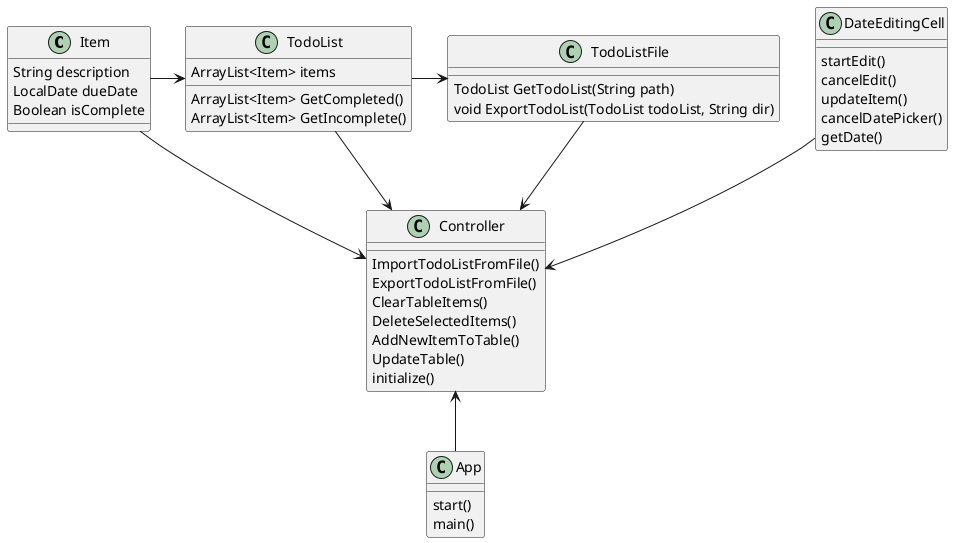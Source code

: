 @startuml
'https://plantuml.com/class-diagram

Item -> TodoList
TodoListFile --> Controller
TodoList -> TodoListFile
TodoList -> Controller
Controller <-- App
Item --> Controller
DateEditingCell --> Controller

class Controller {
    ImportTodoListFromFile()
    ExportTodoListFromFile()
    ClearTableItems()
    DeleteSelectedItems()
    AddNewItemToTable()
    UpdateTable()
    initialize()
}

class DateEditingCell {
    startEdit()
    cancelEdit()
    updateItem()
    cancelDatePicker()
    getDate()
}

class Item {
    String description
    LocalDate dueDate
    Boolean isComplete
}

class TodoList {
    ArrayList<Item> items
    ArrayList<Item> GetCompleted()
    ArrayList<Item> GetIncomplete()
}

class TodoListFile {
    TodoList GetTodoList(String path)
    void ExportTodoList(TodoList todoList, String dir)
}

class App {
    start()
    main()
}

@enduml